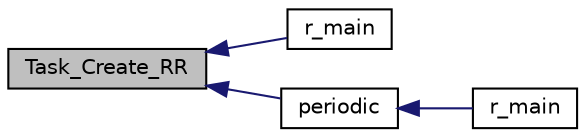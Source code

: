 digraph "Task_Create_RR"
{
  edge [fontname="Helvetica",fontsize="10",labelfontname="Helvetica",labelfontsize="10"];
  node [fontname="Helvetica",fontsize="10",shape=record];
  rankdir="LR";
  Node1 [label="Task_Create_RR",height=0.2,width=0.4,color="black", fillcolor="grey75", style="filled", fontcolor="black"];
  Node1 -> Node2 [dir="back",color="midnightblue",fontsize="10",style="solid",fontname="Helvetica"];
  Node2 [label="r_main",height=0.2,width=0.4,color="black", fillcolor="white", style="filled",URL="$test001__sanity_8c.html#afff05d20e8e3bfc1d7d8aab2bb3a1e9b",tooltip="main function provided by user application. The first task to run. "];
  Node1 -> Node3 [dir="back",color="midnightblue",fontsize="10",style="solid",fontname="Helvetica"];
  Node3 [label="periodic",height=0.2,width=0.4,color="black", fillcolor="white", style="filled",URL="$test009__task__freeing_8c.html#ad35a2fdb04b6df2acf01d1eb113171b6"];
  Node3 -> Node4 [dir="back",color="midnightblue",fontsize="10",style="solid",fontname="Helvetica"];
  Node4 [label="r_main",height=0.2,width=0.4,color="black", fillcolor="white", style="filled",URL="$test009__task__freeing_8c.html#afff05d20e8e3bfc1d7d8aab2bb3a1e9b",tooltip="main function provided by user application. The first task to run. "];
}
